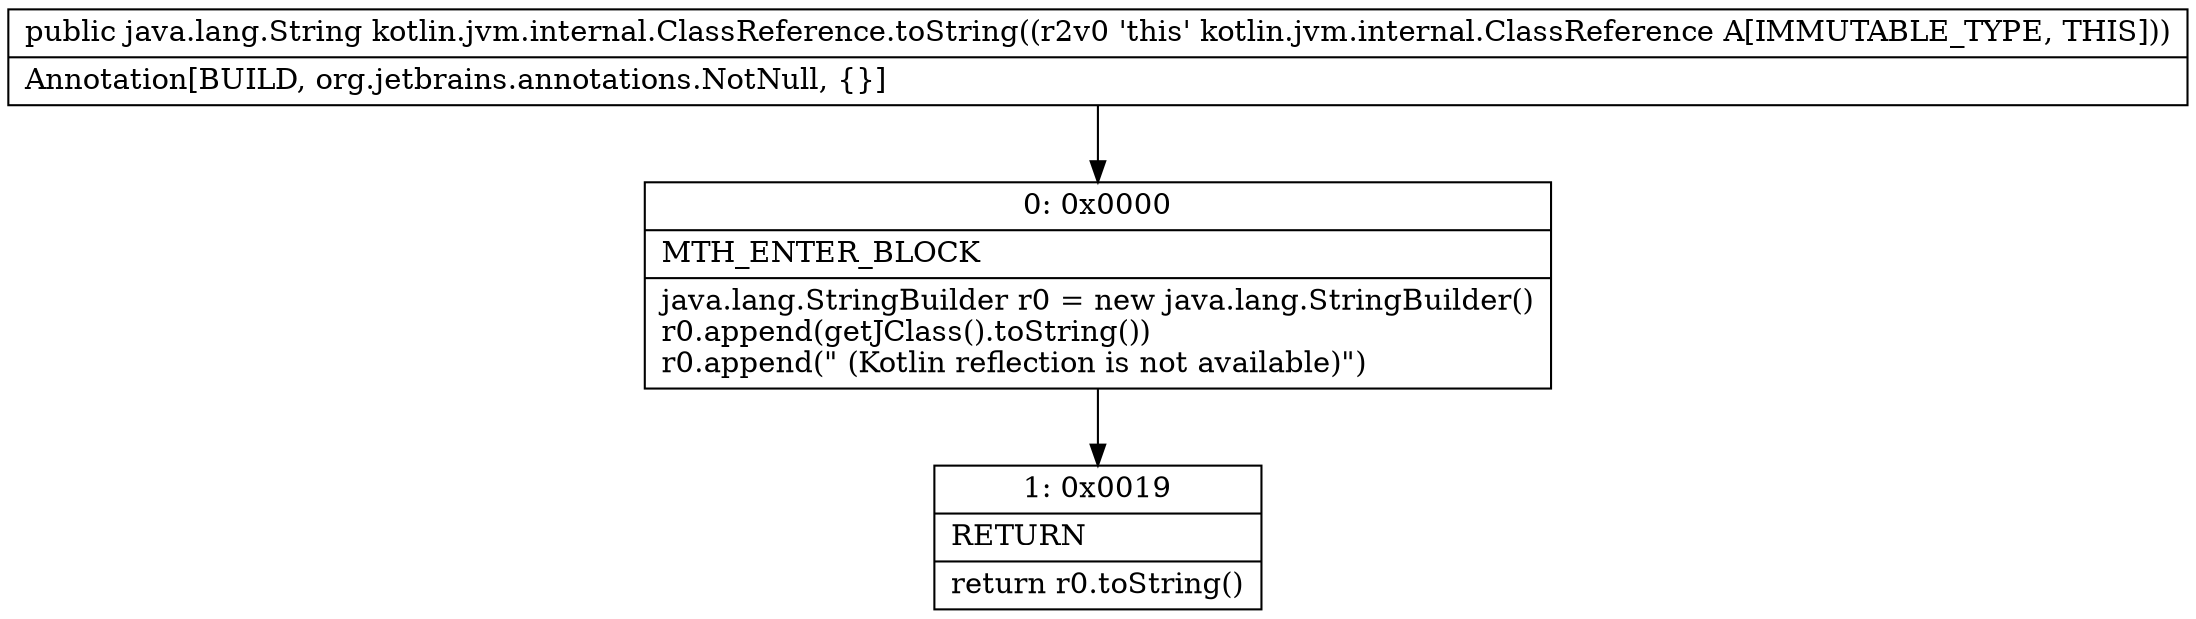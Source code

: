 digraph "CFG forkotlin.jvm.internal.ClassReference.toString()Ljava\/lang\/String;" {
Node_0 [shape=record,label="{0\:\ 0x0000|MTH_ENTER_BLOCK\l|java.lang.StringBuilder r0 = new java.lang.StringBuilder()\lr0.append(getJClass().toString())\lr0.append(\" (Kotlin reflection is not available)\")\l}"];
Node_1 [shape=record,label="{1\:\ 0x0019|RETURN\l|return r0.toString()\l}"];
MethodNode[shape=record,label="{public java.lang.String kotlin.jvm.internal.ClassReference.toString((r2v0 'this' kotlin.jvm.internal.ClassReference A[IMMUTABLE_TYPE, THIS]))  | Annotation[BUILD, org.jetbrains.annotations.NotNull, \{\}]\l}"];
MethodNode -> Node_0;
Node_0 -> Node_1;
}

